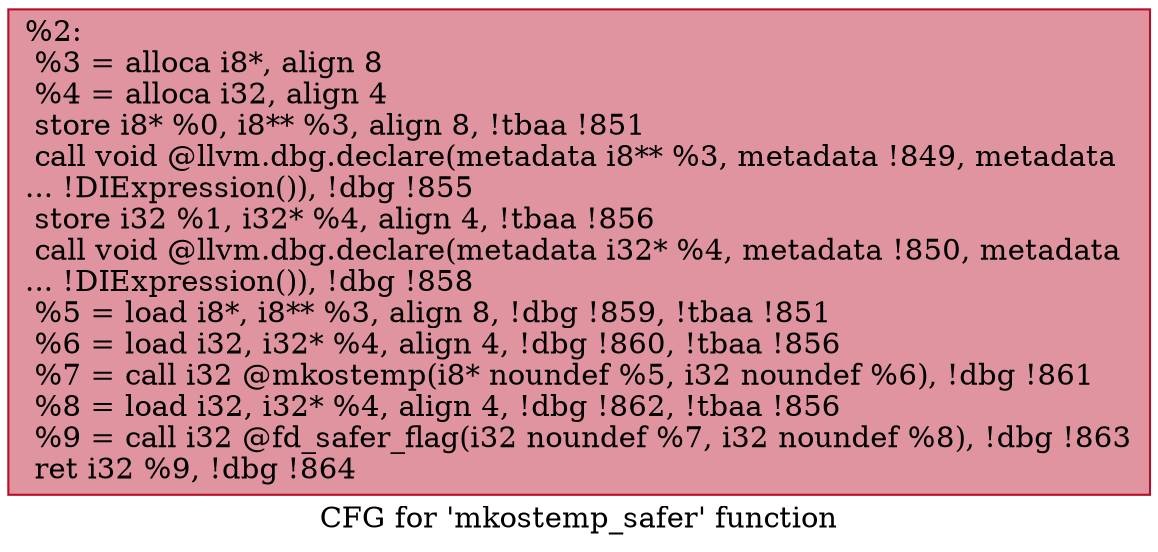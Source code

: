 digraph "CFG for 'mkostemp_safer' function" {
	label="CFG for 'mkostemp_safer' function";

	Node0x239ce00 [shape=record,color="#b70d28ff", style=filled, fillcolor="#b70d2870",label="{%2:\l  %3 = alloca i8*, align 8\l  %4 = alloca i32, align 4\l  store i8* %0, i8** %3, align 8, !tbaa !851\l  call void @llvm.dbg.declare(metadata i8** %3, metadata !849, metadata\l... !DIExpression()), !dbg !855\l  store i32 %1, i32* %4, align 4, !tbaa !856\l  call void @llvm.dbg.declare(metadata i32* %4, metadata !850, metadata\l... !DIExpression()), !dbg !858\l  %5 = load i8*, i8** %3, align 8, !dbg !859, !tbaa !851\l  %6 = load i32, i32* %4, align 4, !dbg !860, !tbaa !856\l  %7 = call i32 @mkostemp(i8* noundef %5, i32 noundef %6), !dbg !861\l  %8 = load i32, i32* %4, align 4, !dbg !862, !tbaa !856\l  %9 = call i32 @fd_safer_flag(i32 noundef %7, i32 noundef %8), !dbg !863\l  ret i32 %9, !dbg !864\l}"];
}
